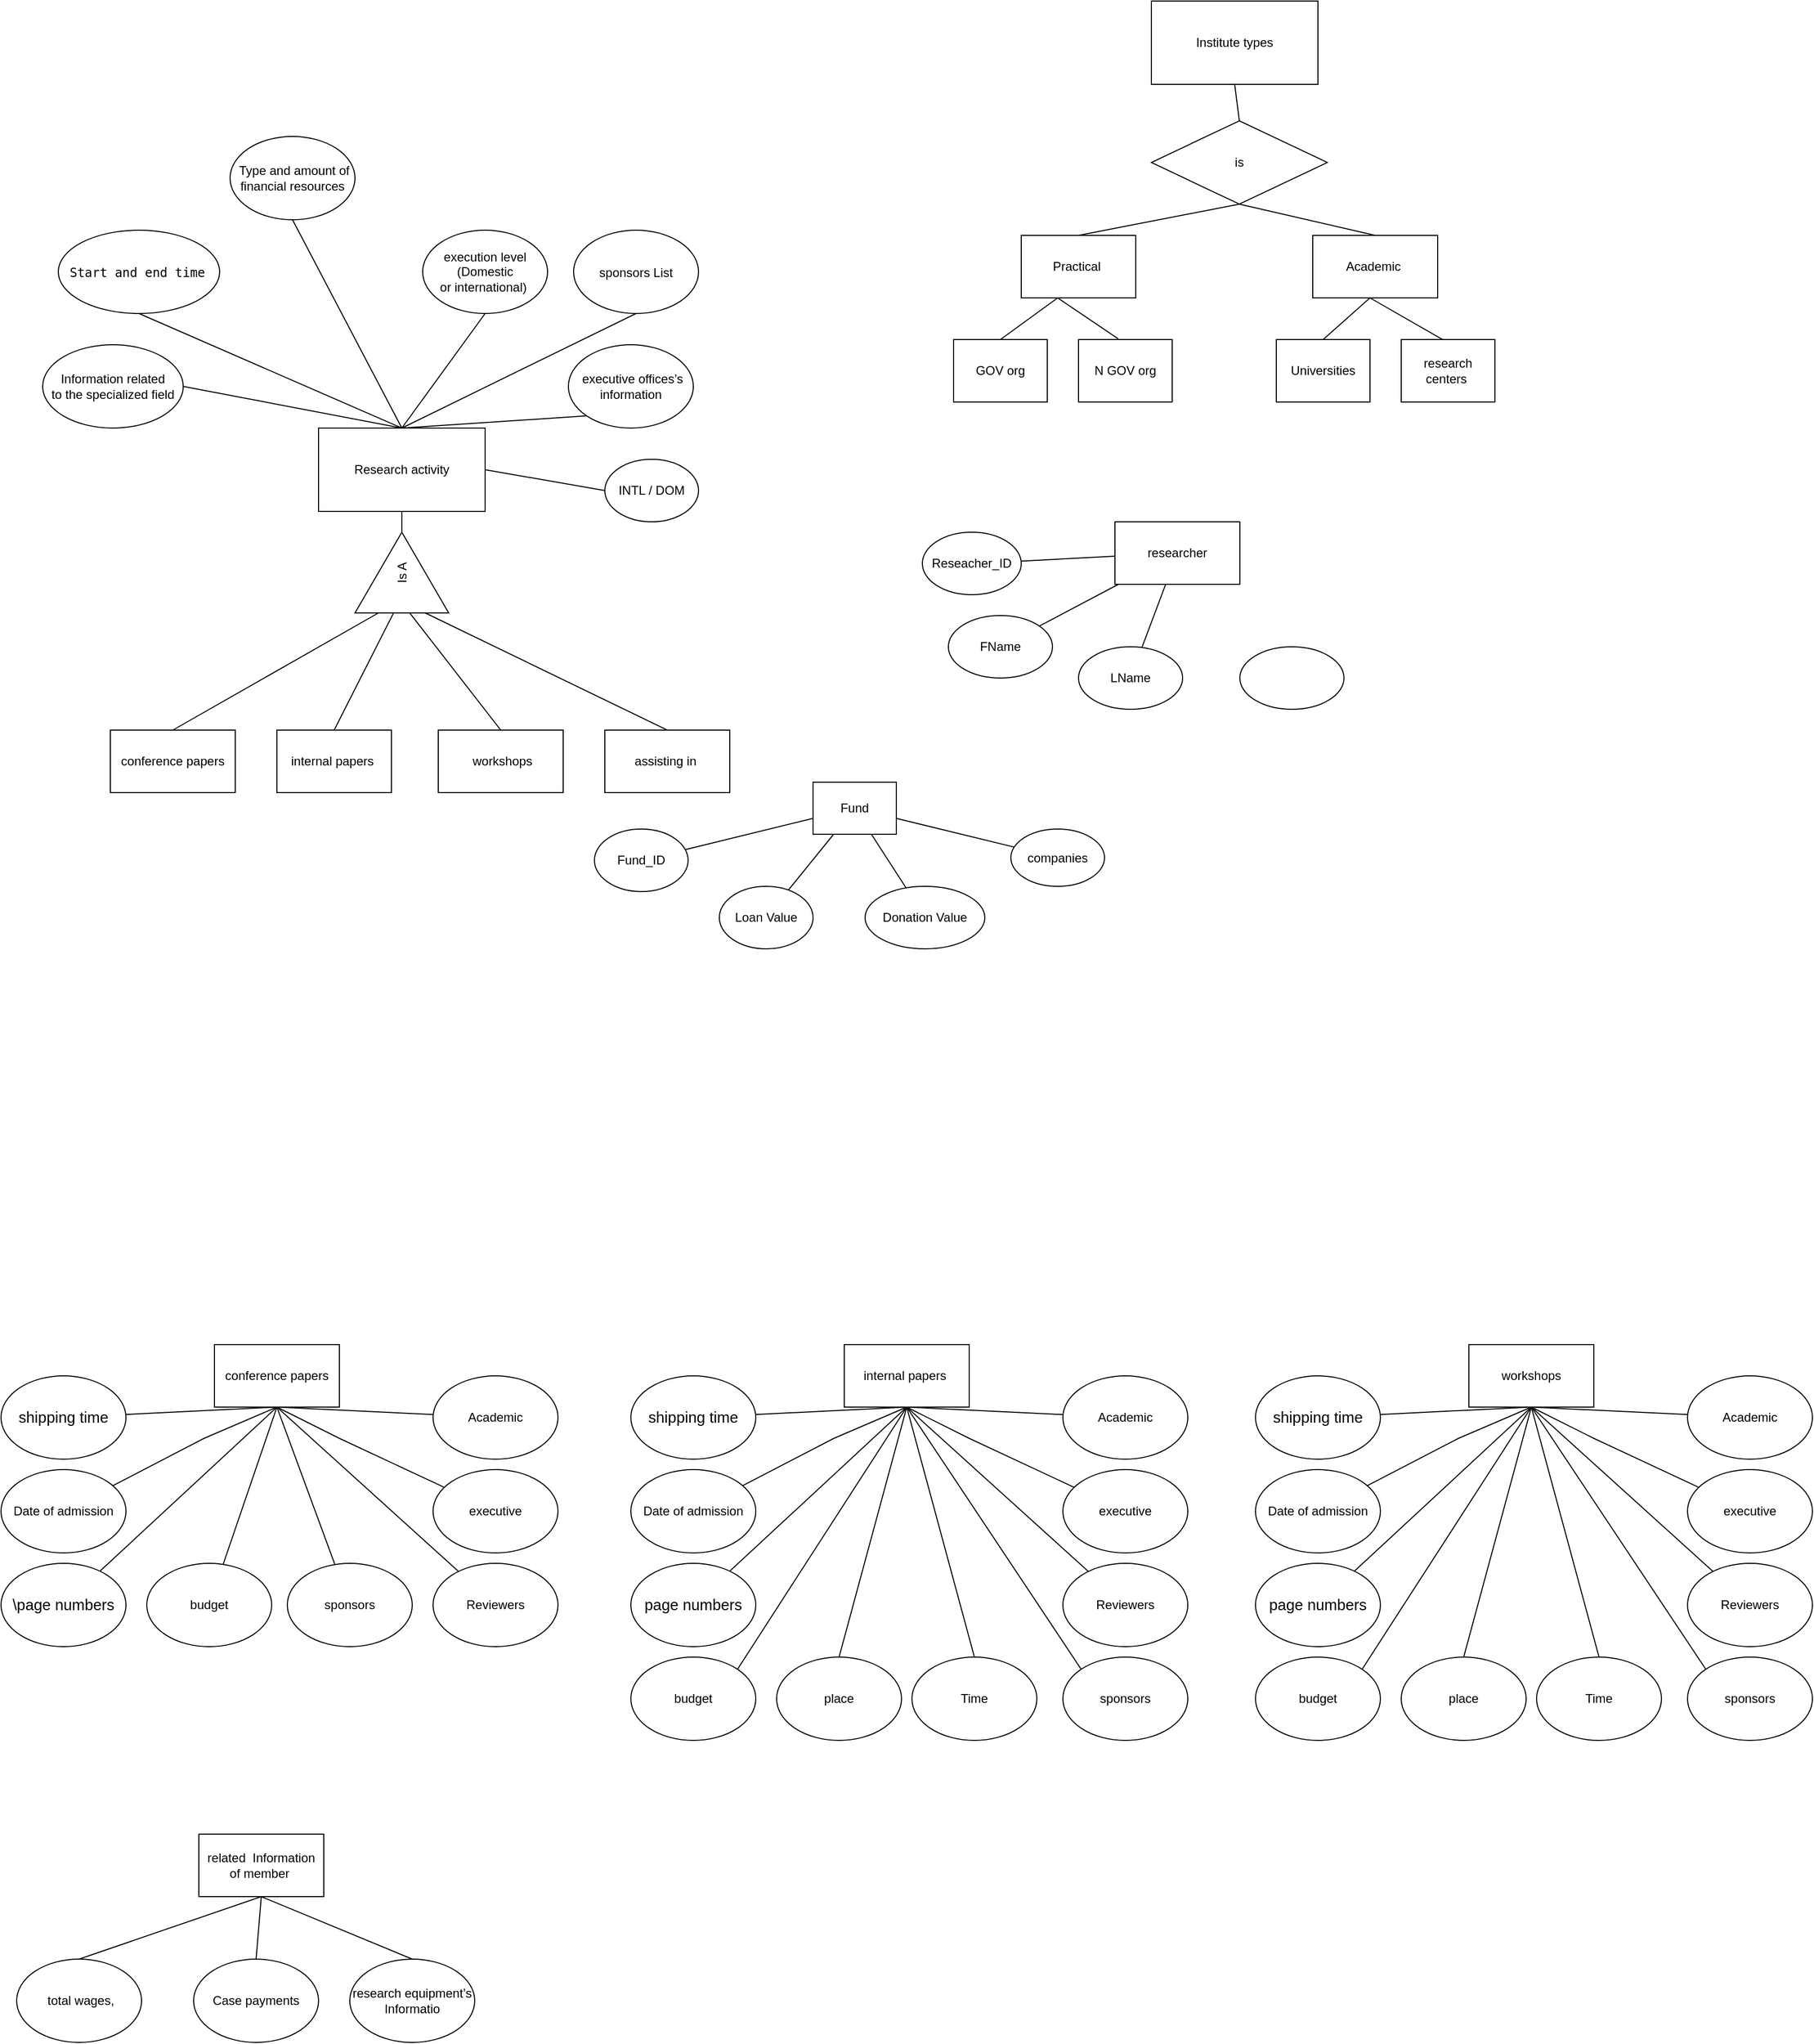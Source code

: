 <mxfile version="21.1.1" type="github">
  <diagram id="Gjh91Je4ySEMAI1Sj-sg" name="Page-1">
    <mxGraphModel dx="1716" dy="1036" grid="1" gridSize="10" guides="1" tooltips="1" connect="1" arrows="1" fold="1" page="1" pageScale="1" pageWidth="850" pageHeight="1100" math="0" shadow="0">
      <root>
        <mxCell id="0" />
        <mxCell id="1" parent="0" />
        <mxCell id="DnQ4--VGCIlJsh_Cb7lD-1" value="conference papers" style="rounded=0;whiteSpace=wrap;html=1;" parent="1" vertex="1">
          <mxGeometry x="145" y="740" width="120" height="60" as="geometry" />
        </mxCell>
        <mxCell id="DnQ4--VGCIlJsh_Cb7lD-2" value="assisting in&amp;nbsp;" style="rounded=0;whiteSpace=wrap;html=1;" parent="1" vertex="1">
          <mxGeometry x="620" y="740" width="120" height="60" as="geometry" />
        </mxCell>
        <mxCell id="DnQ4--VGCIlJsh_Cb7lD-3" value="&lt;p style=&quot;border-color: var(--border-color);&quot; class=&quot;MsoNormal&quot;&gt;internal papers&lt;span style=&quot;background-color: initial;&quot;&gt;&amp;nbsp;&lt;/span&gt;&lt;/p&gt;" style="rounded=0;whiteSpace=wrap;html=1;align=center;" parent="1" vertex="1">
          <mxGeometry x="305" y="740" width="110" height="60" as="geometry" />
        </mxCell>
        <mxCell id="DnQ4--VGCIlJsh_Cb7lD-4" value="&amp;nbsp;workshops" style="rounded=0;whiteSpace=wrap;html=1;" parent="1" vertex="1">
          <mxGeometry x="460" y="740" width="120" height="60" as="geometry" />
        </mxCell>
        <mxCell id="DnQ4--VGCIlJsh_Cb7lD-5" value="Institute types" style="rounded=0;whiteSpace=wrap;html=1;" parent="1" vertex="1">
          <mxGeometry x="1145" y="40" width="160" height="80" as="geometry" />
        </mxCell>
        <mxCell id="DnQ4--VGCIlJsh_Cb7lD-6" value="related &amp;nbsp;Information&lt;br/&gt;of member&amp;nbsp;" style="rounded=0;whiteSpace=wrap;html=1;" parent="1" vertex="1">
          <mxGeometry x="230" y="1800" width="120" height="60" as="geometry" />
        </mxCell>
        <mxCell id="DnQ4--VGCIlJsh_Cb7lD-16" value="" style="endArrow=none;html=1;rounded=0;entryX=0.017;entryY=0.419;entryDx=0;entryDy=0;exitX=0.5;exitY=0;exitDx=0;exitDy=0;entryPerimeter=0;" parent="1" source="DnQ4--VGCIlJsh_Cb7lD-3" target="4cyTBoL2mbChuSqTaiiy-3" edge="1">
          <mxGeometry width="50" height="50" relative="1" as="geometry">
            <mxPoint x="340" y="915" as="sourcePoint" />
            <mxPoint x="425" y="635" as="targetPoint" />
          </mxGeometry>
        </mxCell>
        <mxCell id="DnQ4--VGCIlJsh_Cb7lD-17" value="" style="endArrow=none;html=1;rounded=0;exitX=1;exitY=0.5;exitDx=0;exitDy=0;entryX=0.5;entryY=1;entryDx=0;entryDy=0;" parent="1" source="4cyTBoL2mbChuSqTaiiy-3" target="DnQ4--VGCIlJsh_Cb7lD-41" edge="1">
          <mxGeometry width="50" height="50" relative="1" as="geometry">
            <mxPoint x="340" y="685" as="sourcePoint" />
            <mxPoint x="430" y="610" as="targetPoint" />
          </mxGeometry>
        </mxCell>
        <mxCell id="DnQ4--VGCIlJsh_Cb7lD-18" value="" style="endArrow=none;html=1;rounded=0;entryX=0;entryY=0.25;entryDx=0;entryDy=0;exitX=0.5;exitY=0;exitDx=0;exitDy=0;" parent="1" source="DnQ4--VGCIlJsh_Cb7lD-1" target="4cyTBoL2mbChuSqTaiiy-3" edge="1">
          <mxGeometry width="50" height="50" relative="1" as="geometry">
            <mxPoint x="350" y="695" as="sourcePoint" />
            <mxPoint x="425" y="635" as="targetPoint" />
            <Array as="points" />
          </mxGeometry>
        </mxCell>
        <mxCell id="DnQ4--VGCIlJsh_Cb7lD-19" value="" style="endArrow=none;html=1;rounded=0;entryX=0.5;entryY=0;entryDx=0;entryDy=0;exitX=0;exitY=0.75;exitDx=0;exitDy=0;" parent="1" target="DnQ4--VGCIlJsh_Cb7lD-2" edge="1" source="4cyTBoL2mbChuSqTaiiy-3">
          <mxGeometry width="50" height="50" relative="1" as="geometry">
            <mxPoint x="460" y="560" as="sourcePoint" />
            <mxPoint x="455" y="665" as="targetPoint" />
            <Array as="points" />
          </mxGeometry>
        </mxCell>
        <mxCell id="DnQ4--VGCIlJsh_Cb7lD-28" value="&lt;p style=&quot;border-color: var(--border-color);&quot; class=&quot;MsoNormal&quot;&gt;Practical&amp;nbsp;&lt;br&gt;&lt;/p&gt;" style="rounded=0;whiteSpace=wrap;html=1;align=center;" parent="1" vertex="1">
          <mxGeometry x="1020" y="265" width="110" height="60" as="geometry" />
        </mxCell>
        <mxCell id="DnQ4--VGCIlJsh_Cb7lD-29" value="Academic&amp;nbsp;" style="rounded=0;whiteSpace=wrap;html=1;" parent="1" vertex="1">
          <mxGeometry x="1300" y="265" width="120" height="60" as="geometry" />
        </mxCell>
        <mxCell id="DnQ4--VGCIlJsh_Cb7lD-30" value="is" style="rhombus;whiteSpace=wrap;html=1;" parent="1" vertex="1">
          <mxGeometry x="1145" y="155" width="169" height="80" as="geometry" />
        </mxCell>
        <mxCell id="DnQ4--VGCIlJsh_Cb7lD-31" value="" style="endArrow=none;html=1;rounded=0;entryX=0.5;entryY=1;entryDx=0;entryDy=0;exitX=0.5;exitY=0;exitDx=0;exitDy=0;" parent="1" source="DnQ4--VGCIlJsh_Cb7lD-28" target="DnQ4--VGCIlJsh_Cb7lD-30" edge="1">
          <mxGeometry width="50" height="50" relative="1" as="geometry">
            <mxPoint x="1129" y="515" as="sourcePoint" />
            <mxPoint x="1179" y="465" as="targetPoint" />
          </mxGeometry>
        </mxCell>
        <mxCell id="DnQ4--VGCIlJsh_Cb7lD-32" value="" style="endArrow=none;html=1;rounded=0;entryX=0.5;entryY=1;entryDx=0;entryDy=0;exitX=0.5;exitY=0;exitDx=0;exitDy=0;" parent="1" source="DnQ4--VGCIlJsh_Cb7lD-29" target="DnQ4--VGCIlJsh_Cb7lD-30" edge="1">
          <mxGeometry width="50" height="50" relative="1" as="geometry">
            <mxPoint x="1129" y="285" as="sourcePoint" />
            <mxPoint x="1224" y="245" as="targetPoint" />
          </mxGeometry>
        </mxCell>
        <mxCell id="DnQ4--VGCIlJsh_Cb7lD-33" value="" style="endArrow=none;html=1;rounded=0;exitX=0.5;exitY=0;exitDx=0;exitDy=0;" parent="1" source="DnQ4--VGCIlJsh_Cb7lD-38" edge="1">
          <mxGeometry width="50" height="50" relative="1" as="geometry">
            <mxPoint x="1310" y="365" as="sourcePoint" />
            <mxPoint x="1355" y="325" as="targetPoint" />
          </mxGeometry>
        </mxCell>
        <mxCell id="DnQ4--VGCIlJsh_Cb7lD-34" value="" style="endArrow=none;html=1;rounded=0;exitX=0.474;exitY=0.029;exitDx=0;exitDy=0;exitPerimeter=0;" parent="1" source="DnQ4--VGCIlJsh_Cb7lD-37" edge="1">
          <mxGeometry width="50" height="50" relative="1" as="geometry">
            <mxPoint x="1410" y="365" as="sourcePoint" />
            <mxPoint x="1355" y="325" as="targetPoint" />
          </mxGeometry>
        </mxCell>
        <mxCell id="DnQ4--VGCIlJsh_Cb7lD-35" value="" style="endArrow=none;html=1;rounded=0;entryX=0.5;entryY=1;entryDx=0;entryDy=0;exitX=0.5;exitY=0;exitDx=0;exitDy=0;" parent="1" source="DnQ4--VGCIlJsh_Cb7lD-40" edge="1">
          <mxGeometry width="50" height="50" relative="1" as="geometry">
            <mxPoint x="1010" y="365" as="sourcePoint" />
            <mxPoint x="1055" y="325" as="targetPoint" />
          </mxGeometry>
        </mxCell>
        <mxCell id="DnQ4--VGCIlJsh_Cb7lD-36" value="" style="endArrow=none;html=1;rounded=0;exitX=0.424;exitY=-0.012;exitDx=0;exitDy=0;exitPerimeter=0;" parent="1" source="DnQ4--VGCIlJsh_Cb7lD-39" edge="1">
          <mxGeometry width="50" height="50" relative="1" as="geometry">
            <mxPoint x="1110" y="365" as="sourcePoint" />
            <mxPoint x="1055" y="325" as="targetPoint" />
          </mxGeometry>
        </mxCell>
        <mxCell id="DnQ4--VGCIlJsh_Cb7lD-37" value="research centers&amp;nbsp;" style="rounded=0;whiteSpace=wrap;html=1;" parent="1" vertex="1">
          <mxGeometry x="1385" y="365" width="90" height="60" as="geometry" />
        </mxCell>
        <mxCell id="DnQ4--VGCIlJsh_Cb7lD-38" value="Universities" style="rounded=0;whiteSpace=wrap;html=1;" parent="1" vertex="1">
          <mxGeometry x="1265" y="365" width="90" height="60" as="geometry" />
        </mxCell>
        <mxCell id="DnQ4--VGCIlJsh_Cb7lD-39" value="&lt;p class=&quot;MsoNormal&quot;&gt;N GOV org&lt;/p&gt;" style="rounded=0;whiteSpace=wrap;html=1;" parent="1" vertex="1">
          <mxGeometry x="1075" y="365" width="90" height="60" as="geometry" />
        </mxCell>
        <mxCell id="DnQ4--VGCIlJsh_Cb7lD-40" value="GOV org" style="rounded=0;whiteSpace=wrap;html=1;" parent="1" vertex="1">
          <mxGeometry x="955" y="365" width="90" height="60" as="geometry" />
        </mxCell>
        <mxCell id="DnQ4--VGCIlJsh_Cb7lD-41" value="Research activity" style="rounded=0;whiteSpace=wrap;html=1;" parent="1" vertex="1">
          <mxGeometry x="345" y="450" width="160" height="80" as="geometry" />
        </mxCell>
        <mxCell id="DnQ4--VGCIlJsh_Cb7lD-43" value="" style="endArrow=none;html=1;rounded=0;entryX=0.5;entryY=1;entryDx=0;entryDy=0;exitX=0.5;exitY=0;exitDx=0;exitDy=0;" parent="1" source="DnQ4--VGCIlJsh_Cb7lD-30" target="DnQ4--VGCIlJsh_Cb7lD-5" edge="1">
          <mxGeometry width="50" height="50" relative="1" as="geometry">
            <mxPoint x="455" y="155" as="sourcePoint" />
            <mxPoint x="455" y="130" as="targetPoint" />
          </mxGeometry>
        </mxCell>
        <mxCell id="DnQ4--VGCIlJsh_Cb7lD-44" value="Information related&lt;br/&gt;to the specialized field" style="ellipse;whiteSpace=wrap;html=1;" parent="1" vertex="1">
          <mxGeometry x="80" y="370" width="135" height="80" as="geometry" />
        </mxCell>
        <mxCell id="DnQ4--VGCIlJsh_Cb7lD-45" value="" style="endArrow=none;html=1;rounded=0;entryX=1;entryY=0.5;entryDx=0;entryDy=0;exitX=0.5;exitY=0;exitDx=0;exitDy=0;" parent="1" source="DnQ4--VGCIlJsh_Cb7lD-41" target="DnQ4--VGCIlJsh_Cb7lD-44" edge="1">
          <mxGeometry width="50" height="50" relative="1" as="geometry">
            <mxPoint x="395" y="570" as="sourcePoint" />
            <mxPoint x="445" y="520" as="targetPoint" />
          </mxGeometry>
        </mxCell>
        <mxCell id="DnQ4--VGCIlJsh_Cb7lD-46" value="sponsors List&lt;span dir=&quot;RTL&quot;&gt;&lt;/span&gt;&lt;span dir=&quot;RTL&quot;&gt;&lt;/span&gt;&lt;span style=&quot;font-size:11.0pt;&lt;br/&gt;line-height:107%;font-family:&amp;quot;Arial&amp;quot;,sans-serif;mso-ascii-font-family:Calibri;&lt;br/&gt;mso-ascii-theme-font:minor-latin;mso-fareast-font-family:Calibri;mso-fareast-theme-font:&lt;br/&gt;minor-latin;mso-hansi-font-family:Calibri;mso-hansi-theme-font:minor-latin;&lt;br/&gt;mso-ansi-language:EN-US;mso-fareast-language:EN-US;mso-bidi-language:AR-SA&quot; dir=&quot;RTL&quot;&gt;&lt;span dir=&quot;RTL&quot;&gt;&lt;/span&gt;&lt;span dir=&quot;RTL&quot;&gt;&lt;/span&gt;&lt;/span&gt;" style="ellipse;whiteSpace=wrap;html=1;" parent="1" vertex="1">
          <mxGeometry x="590" y="260" width="120" height="80" as="geometry" />
        </mxCell>
        <mxCell id="DnQ4--VGCIlJsh_Cb7lD-47" value="" style="endArrow=none;html=1;rounded=0;entryX=0.5;entryY=1;entryDx=0;entryDy=0;exitX=0.5;exitY=0;exitDx=0;exitDy=0;" parent="1" source="DnQ4--VGCIlJsh_Cb7lD-41" target="DnQ4--VGCIlJsh_Cb7lD-46" edge="1">
          <mxGeometry width="50" height="50" relative="1" as="geometry">
            <mxPoint x="435" y="460" as="sourcePoint" />
            <mxPoint x="455" y="530" as="targetPoint" />
          </mxGeometry>
        </mxCell>
        <mxCell id="DnQ4--VGCIlJsh_Cb7lD-48" value="execution level (Domestic&lt;br/&gt;or international)&amp;nbsp;" style="ellipse;whiteSpace=wrap;html=1;" parent="1" vertex="1">
          <mxGeometry x="445" y="260" width="120" height="80" as="geometry" />
        </mxCell>
        <mxCell id="DnQ4--VGCIlJsh_Cb7lD-49" value="" style="endArrow=none;html=1;rounded=0;entryX=0.5;entryY=1;entryDx=0;entryDy=0;exitX=0.5;exitY=0;exitDx=0;exitDy=0;" parent="1" source="DnQ4--VGCIlJsh_Cb7lD-41" target="DnQ4--VGCIlJsh_Cb7lD-48" edge="1">
          <mxGeometry width="50" height="50" relative="1" as="geometry">
            <mxPoint x="445" y="470" as="sourcePoint" />
            <mxPoint x="465" y="540" as="targetPoint" />
          </mxGeometry>
        </mxCell>
        <mxCell id="DnQ4--VGCIlJsh_Cb7lD-50" value="&amp;nbsp;Type and amount of financial resources" style="ellipse;whiteSpace=wrap;html=1;" parent="1" vertex="1">
          <mxGeometry x="260" y="170" width="120" height="80" as="geometry" />
        </mxCell>
        <mxCell id="DnQ4--VGCIlJsh_Cb7lD-51" value="" style="endArrow=none;html=1;rounded=0;entryX=0.5;entryY=1;entryDx=0;entryDy=0;" parent="1" target="DnQ4--VGCIlJsh_Cb7lD-50" edge="1">
          <mxGeometry width="50" height="50" relative="1" as="geometry">
            <mxPoint x="425" y="450" as="sourcePoint" />
            <mxPoint x="475" y="550" as="targetPoint" />
          </mxGeometry>
        </mxCell>
        <mxCell id="DnQ4--VGCIlJsh_Cb7lD-52" value="&lt;pre style=&quot;text-align:right;line-height:27.0pt&quot;&gt;Start and end time&lt;i style=&quot;background-color: initial; font-family: Helvetica; text-align: center; white-space: normal;&quot;&gt;&lt;span style=&quot;font-size:9.0pt;font-family:&amp;quot;Times New Roman&amp;quot;,serif;mso-fareast-font-family:&lt;br/&gt;&amp;quot;Times New Roman&amp;quot;;color:#202124&quot;&gt;&amp;nbsp;&lt;/span&gt;&lt;/i&gt;&lt;/pre&gt;" style="ellipse;whiteSpace=wrap;html=1;" parent="1" vertex="1">
          <mxGeometry x="95" y="260" width="155" height="80" as="geometry" />
        </mxCell>
        <mxCell id="DnQ4--VGCIlJsh_Cb7lD-53" value="" style="endArrow=none;html=1;rounded=0;entryX=0.5;entryY=1;entryDx=0;entryDy=0;exitX=0.5;exitY=0;exitDx=0;exitDy=0;" parent="1" source="DnQ4--VGCIlJsh_Cb7lD-41" target="DnQ4--VGCIlJsh_Cb7lD-52" edge="1">
          <mxGeometry width="50" height="50" relative="1" as="geometry">
            <mxPoint x="605" y="452.5" as="sourcePoint" />
            <mxPoint x="625" y="522.5" as="targetPoint" />
          </mxGeometry>
        </mxCell>
        <mxCell id="DnQ4--VGCIlJsh_Cb7lD-54" value="" style="endArrow=none;html=1;rounded=0;entryX=0;entryY=1;entryDx=0;entryDy=0;" parent="1" target="DnQ4--VGCIlJsh_Cb7lD-55" edge="1">
          <mxGeometry width="50" height="50" relative="1" as="geometry">
            <mxPoint x="425" y="450" as="sourcePoint" />
            <mxPoint x="655" y="370" as="targetPoint" />
          </mxGeometry>
        </mxCell>
        <mxCell id="DnQ4--VGCIlJsh_Cb7lD-55" value="&amp;nbsp;executive offices’s information" style="ellipse;whiteSpace=wrap;html=1;" parent="1" vertex="1">
          <mxGeometry x="585" y="370" width="120" height="80" as="geometry" />
        </mxCell>
        <mxCell id="DnQ4--VGCIlJsh_Cb7lD-56" value="conference papers" style="rounded=0;whiteSpace=wrap;html=1;" parent="1" vertex="1">
          <mxGeometry x="245" y="1330" width="120" height="60" as="geometry" />
        </mxCell>
        <mxCell id="DnQ4--VGCIlJsh_Cb7lD-57" value="&lt;span style=&quot;font-size:11.0pt;&lt;br/&gt;line-height:107%;font-family:&amp;quot;Calibri&amp;quot;,sans-serif;mso-ascii-theme-font:minor-latin;&lt;br/&gt;mso-fareast-font-family:Calibri;mso-fareast-theme-font:minor-latin;mso-hansi-theme-font:&lt;br/&gt;minor-latin;mso-bidi-font-family:&amp;quot;2  Nazanin&amp;quot;;mso-ansi-language:EN-US;&lt;br/&gt;mso-fareast-language:EN-US;mso-bidi-language:AR-SA&quot;&gt;\page numbers&lt;/span&gt;" style="ellipse;whiteSpace=wrap;html=1;" parent="1" vertex="1">
          <mxGeometry x="40" y="1540" width="120" height="80" as="geometry" />
        </mxCell>
        <mxCell id="DnQ4--VGCIlJsh_Cb7lD-58" value="" style="endArrow=none;html=1;rounded=0;entryX=0.5;entryY=1;entryDx=0;entryDy=0;" parent="1" source="DnQ4--VGCIlJsh_Cb7lD-57" target="DnQ4--VGCIlJsh_Cb7lD-56" edge="1">
          <mxGeometry width="50" height="50" relative="1" as="geometry">
            <mxPoint x="45" y="1410" as="sourcePoint" />
            <mxPoint x="95" y="1360" as="targetPoint" />
          </mxGeometry>
        </mxCell>
        <mxCell id="DnQ4--VGCIlJsh_Cb7lD-59" value="Academic" style="ellipse;whiteSpace=wrap;html=1;" parent="1" vertex="1">
          <mxGeometry x="455" y="1360" width="120" height="80" as="geometry" />
        </mxCell>
        <mxCell id="DnQ4--VGCIlJsh_Cb7lD-60" value="" style="endArrow=none;html=1;rounded=0;entryX=0.5;entryY=1;entryDx=0;entryDy=0;" parent="1" source="DnQ4--VGCIlJsh_Cb7lD-59" target="DnQ4--VGCIlJsh_Cb7lD-56" edge="1">
          <mxGeometry width="50" height="50" relative="1" as="geometry">
            <mxPoint x="185" y="1410" as="sourcePoint" />
            <mxPoint x="445" y="1380" as="targetPoint" />
          </mxGeometry>
        </mxCell>
        <mxCell id="DnQ4--VGCIlJsh_Cb7lD-61" value="executive" style="ellipse;whiteSpace=wrap;html=1;" parent="1" vertex="1">
          <mxGeometry x="455" y="1450" width="120" height="80" as="geometry" />
        </mxCell>
        <mxCell id="DnQ4--VGCIlJsh_Cb7lD-62" value="" style="endArrow=none;html=1;rounded=0;entryX=0.5;entryY=1;entryDx=0;entryDy=0;" parent="1" source="DnQ4--VGCIlJsh_Cb7lD-61" target="DnQ4--VGCIlJsh_Cb7lD-56" edge="1">
          <mxGeometry width="50" height="50" relative="1" as="geometry">
            <mxPoint x="65" y="1430" as="sourcePoint" />
            <mxPoint x="325" y="1400" as="targetPoint" />
            <Array as="points">
              <mxPoint x="365" y="1420" />
            </Array>
          </mxGeometry>
        </mxCell>
        <mxCell id="DnQ4--VGCIlJsh_Cb7lD-63" value="Date of admission" style="ellipse;whiteSpace=wrap;html=1;" parent="1" vertex="1">
          <mxGeometry x="40" y="1450" width="120" height="80" as="geometry" />
        </mxCell>
        <mxCell id="DnQ4--VGCIlJsh_Cb7lD-64" value="" style="endArrow=none;html=1;rounded=0;entryX=0.5;entryY=1;entryDx=0;entryDy=0;" parent="1" source="DnQ4--VGCIlJsh_Cb7lD-63" target="DnQ4--VGCIlJsh_Cb7lD-56" edge="1">
          <mxGeometry width="50" height="50" relative="1" as="geometry">
            <mxPoint x="75" y="1440" as="sourcePoint" />
            <mxPoint x="335" y="1410" as="targetPoint" />
            <Array as="points">
              <mxPoint x="235" y="1420" />
            </Array>
          </mxGeometry>
        </mxCell>
        <mxCell id="DnQ4--VGCIlJsh_Cb7lD-65" value="&lt;span style=&quot;font-size:11.0pt;&lt;br/&gt;line-height:107%;font-family:&amp;quot;Calibri&amp;quot;,sans-serif;mso-ascii-theme-font:minor-latin;&lt;br/&gt;mso-fareast-font-family:Calibri;mso-fareast-theme-font:minor-latin;mso-hansi-theme-font:&lt;br/&gt;minor-latin;mso-bidi-font-family:&amp;quot;2  Nazanin&amp;quot;;mso-ansi-language:EN-US;&lt;br/&gt;mso-fareast-language:EN-US;mso-bidi-language:AR-SA&quot;&gt;shipping time&lt;/span&gt;" style="ellipse;whiteSpace=wrap;html=1;" parent="1" vertex="1">
          <mxGeometry x="40" y="1360" width="120" height="80" as="geometry" />
        </mxCell>
        <mxCell id="DnQ4--VGCIlJsh_Cb7lD-66" value="" style="endArrow=none;html=1;rounded=0;entryX=0.5;entryY=1;entryDx=0;entryDy=0;" parent="1" source="DnQ4--VGCIlJsh_Cb7lD-65" target="DnQ4--VGCIlJsh_Cb7lD-56" edge="1">
          <mxGeometry width="50" height="50" relative="1" as="geometry">
            <mxPoint x="-100" y="1410" as="sourcePoint" />
            <mxPoint x="160" y="1380" as="targetPoint" />
          </mxGeometry>
        </mxCell>
        <mxCell id="DnQ4--VGCIlJsh_Cb7lD-67" value="Reviewers" style="ellipse;whiteSpace=wrap;html=1;" parent="1" vertex="1">
          <mxGeometry x="455" y="1540" width="120" height="80" as="geometry" />
        </mxCell>
        <mxCell id="DnQ4--VGCIlJsh_Cb7lD-68" value="" style="endArrow=none;html=1;rounded=0;entryX=0.5;entryY=1;entryDx=0;entryDy=0;" parent="1" source="DnQ4--VGCIlJsh_Cb7lD-67" target="DnQ4--VGCIlJsh_Cb7lD-56" edge="1">
          <mxGeometry width="50" height="50" relative="1" as="geometry">
            <mxPoint x="95" y="1460" as="sourcePoint" />
            <mxPoint x="305" y="1440" as="targetPoint" />
          </mxGeometry>
        </mxCell>
        <mxCell id="DnQ4--VGCIlJsh_Cb7lD-69" value="sponsors" style="ellipse;whiteSpace=wrap;html=1;" parent="1" vertex="1">
          <mxGeometry x="315" y="1540" width="120" height="80" as="geometry" />
        </mxCell>
        <mxCell id="DnQ4--VGCIlJsh_Cb7lD-70" value="" style="endArrow=none;html=1;rounded=0;entryX=0.5;entryY=1;entryDx=0;entryDy=0;" parent="1" source="DnQ4--VGCIlJsh_Cb7lD-69" target="DnQ4--VGCIlJsh_Cb7lD-56" edge="1">
          <mxGeometry width="50" height="50" relative="1" as="geometry">
            <mxPoint x="105" y="1470" as="sourcePoint" />
            <mxPoint x="365" y="1440" as="targetPoint" />
          </mxGeometry>
        </mxCell>
        <mxCell id="DnQ4--VGCIlJsh_Cb7lD-71" value="budget" style="ellipse;whiteSpace=wrap;html=1;" parent="1" vertex="1">
          <mxGeometry x="180" y="1540" width="120" height="80" as="geometry" />
        </mxCell>
        <mxCell id="DnQ4--VGCIlJsh_Cb7lD-72" value="" style="endArrow=none;html=1;rounded=0;entryX=0.5;entryY=1;entryDx=0;entryDy=0;" parent="1" source="DnQ4--VGCIlJsh_Cb7lD-71" target="DnQ4--VGCIlJsh_Cb7lD-56" edge="1">
          <mxGeometry width="50" height="50" relative="1" as="geometry">
            <mxPoint x="-5" y="1510" as="sourcePoint" />
            <mxPoint x="255" y="1480" as="targetPoint" />
          </mxGeometry>
        </mxCell>
        <mxCell id="DnQ4--VGCIlJsh_Cb7lD-73" value="workshops" style="rounded=0;whiteSpace=wrap;html=1;" parent="1" vertex="1">
          <mxGeometry x="1450" y="1330" width="120" height="60" as="geometry" />
        </mxCell>
        <mxCell id="DnQ4--VGCIlJsh_Cb7lD-74" value="&lt;span style=&quot;font-size:11.0pt;&lt;br/&gt;line-height:107%;font-family:&amp;quot;Calibri&amp;quot;,sans-serif;mso-ascii-theme-font:minor-latin;&lt;br/&gt;mso-fareast-font-family:Calibri;mso-fareast-theme-font:minor-latin;mso-hansi-theme-font:&lt;br/&gt;minor-latin;mso-bidi-font-family:&amp;quot;2  Nazanin&amp;quot;;mso-ansi-language:EN-US;&lt;br/&gt;mso-fareast-language:EN-US;mso-bidi-language:AR-SA&quot;&gt;page numbers&lt;/span&gt;" style="ellipse;whiteSpace=wrap;html=1;" parent="1" vertex="1">
          <mxGeometry x="1245" y="1540" width="120" height="80" as="geometry" />
        </mxCell>
        <mxCell id="DnQ4--VGCIlJsh_Cb7lD-75" value="" style="endArrow=none;html=1;rounded=0;entryX=0.5;entryY=1;entryDx=0;entryDy=0;" parent="1" source="DnQ4--VGCIlJsh_Cb7lD-74" target="DnQ4--VGCIlJsh_Cb7lD-73" edge="1">
          <mxGeometry width="50" height="50" relative="1" as="geometry">
            <mxPoint x="1250" y="1410" as="sourcePoint" />
            <mxPoint x="1300" y="1360" as="targetPoint" />
          </mxGeometry>
        </mxCell>
        <mxCell id="DnQ4--VGCIlJsh_Cb7lD-76" value="Academic" style="ellipse;whiteSpace=wrap;html=1;" parent="1" vertex="1">
          <mxGeometry x="1660" y="1360" width="120" height="80" as="geometry" />
        </mxCell>
        <mxCell id="DnQ4--VGCIlJsh_Cb7lD-77" value="" style="endArrow=none;html=1;rounded=0;entryX=0.5;entryY=1;entryDx=0;entryDy=0;" parent="1" source="DnQ4--VGCIlJsh_Cb7lD-76" target="DnQ4--VGCIlJsh_Cb7lD-73" edge="1">
          <mxGeometry width="50" height="50" relative="1" as="geometry">
            <mxPoint x="1390" y="1410" as="sourcePoint" />
            <mxPoint x="1650" y="1380" as="targetPoint" />
          </mxGeometry>
        </mxCell>
        <mxCell id="DnQ4--VGCIlJsh_Cb7lD-78" value="executive" style="ellipse;whiteSpace=wrap;html=1;" parent="1" vertex="1">
          <mxGeometry x="1660" y="1450" width="120" height="80" as="geometry" />
        </mxCell>
        <mxCell id="DnQ4--VGCIlJsh_Cb7lD-79" value="" style="endArrow=none;html=1;rounded=0;entryX=0.5;entryY=1;entryDx=0;entryDy=0;" parent="1" source="DnQ4--VGCIlJsh_Cb7lD-78" target="DnQ4--VGCIlJsh_Cb7lD-73" edge="1">
          <mxGeometry width="50" height="50" relative="1" as="geometry">
            <mxPoint x="1270" y="1430" as="sourcePoint" />
            <mxPoint x="1530" y="1400" as="targetPoint" />
            <Array as="points">
              <mxPoint x="1570" y="1420" />
            </Array>
          </mxGeometry>
        </mxCell>
        <mxCell id="DnQ4--VGCIlJsh_Cb7lD-80" value="Date of admission" style="ellipse;whiteSpace=wrap;html=1;" parent="1" vertex="1">
          <mxGeometry x="1245" y="1450" width="120" height="80" as="geometry" />
        </mxCell>
        <mxCell id="DnQ4--VGCIlJsh_Cb7lD-81" value="" style="endArrow=none;html=1;rounded=0;entryX=0.5;entryY=1;entryDx=0;entryDy=0;" parent="1" source="DnQ4--VGCIlJsh_Cb7lD-80" target="DnQ4--VGCIlJsh_Cb7lD-73" edge="1">
          <mxGeometry width="50" height="50" relative="1" as="geometry">
            <mxPoint x="1280" y="1440" as="sourcePoint" />
            <mxPoint x="1540" y="1410" as="targetPoint" />
            <Array as="points">
              <mxPoint x="1440" y="1420" />
            </Array>
          </mxGeometry>
        </mxCell>
        <mxCell id="DnQ4--VGCIlJsh_Cb7lD-82" value="&lt;span style=&quot;font-size:11.0pt;&lt;br/&gt;line-height:107%;font-family:&amp;quot;Calibri&amp;quot;,sans-serif;mso-ascii-theme-font:minor-latin;&lt;br/&gt;mso-fareast-font-family:Calibri;mso-fareast-theme-font:minor-latin;mso-hansi-theme-font:&lt;br/&gt;minor-latin;mso-bidi-font-family:&amp;quot;2  Nazanin&amp;quot;;mso-ansi-language:EN-US;&lt;br/&gt;mso-fareast-language:EN-US;mso-bidi-language:AR-SA&quot;&gt;shipping time&lt;/span&gt;" style="ellipse;whiteSpace=wrap;html=1;" parent="1" vertex="1">
          <mxGeometry x="1245" y="1360" width="120" height="80" as="geometry" />
        </mxCell>
        <mxCell id="DnQ4--VGCIlJsh_Cb7lD-83" value="" style="endArrow=none;html=1;rounded=0;entryX=0.5;entryY=1;entryDx=0;entryDy=0;" parent="1" source="DnQ4--VGCIlJsh_Cb7lD-82" target="DnQ4--VGCIlJsh_Cb7lD-73" edge="1">
          <mxGeometry width="50" height="50" relative="1" as="geometry">
            <mxPoint x="1105" y="1410" as="sourcePoint" />
            <mxPoint x="1365" y="1380" as="targetPoint" />
          </mxGeometry>
        </mxCell>
        <mxCell id="DnQ4--VGCIlJsh_Cb7lD-84" value="Reviewers" style="ellipse;whiteSpace=wrap;html=1;" parent="1" vertex="1">
          <mxGeometry x="1660" y="1540" width="120" height="80" as="geometry" />
        </mxCell>
        <mxCell id="DnQ4--VGCIlJsh_Cb7lD-85" value="" style="endArrow=none;html=1;rounded=0;entryX=0.5;entryY=1;entryDx=0;entryDy=0;" parent="1" source="DnQ4--VGCIlJsh_Cb7lD-84" target="DnQ4--VGCIlJsh_Cb7lD-73" edge="1">
          <mxGeometry width="50" height="50" relative="1" as="geometry">
            <mxPoint x="1300" y="1460" as="sourcePoint" />
            <mxPoint x="1510" y="1440" as="targetPoint" />
          </mxGeometry>
        </mxCell>
        <mxCell id="DnQ4--VGCIlJsh_Cb7lD-86" value="sponsors" style="ellipse;whiteSpace=wrap;html=1;" parent="1" vertex="1">
          <mxGeometry x="1660" y="1630" width="120" height="80" as="geometry" />
        </mxCell>
        <mxCell id="DnQ4--VGCIlJsh_Cb7lD-87" value="" style="endArrow=none;html=1;rounded=0;entryX=0.5;entryY=1;entryDx=0;entryDy=0;exitX=0;exitY=0;exitDx=0;exitDy=0;" parent="1" source="DnQ4--VGCIlJsh_Cb7lD-86" target="DnQ4--VGCIlJsh_Cb7lD-73" edge="1">
          <mxGeometry width="50" height="50" relative="1" as="geometry">
            <mxPoint x="1693" y="1634" as="sourcePoint" />
            <mxPoint x="1570" y="1440" as="targetPoint" />
          </mxGeometry>
        </mxCell>
        <mxCell id="DnQ4--VGCIlJsh_Cb7lD-88" value="budget" style="ellipse;whiteSpace=wrap;html=1;" parent="1" vertex="1">
          <mxGeometry x="1245" y="1630" width="120" height="80" as="geometry" />
        </mxCell>
        <mxCell id="DnQ4--VGCIlJsh_Cb7lD-89" value="" style="endArrow=none;html=1;rounded=0;entryX=0.5;entryY=1;entryDx=0;entryDy=0;exitX=1;exitY=0;exitDx=0;exitDy=0;" parent="1" source="DnQ4--VGCIlJsh_Cb7lD-88" target="DnQ4--VGCIlJsh_Cb7lD-73" edge="1">
          <mxGeometry width="50" height="50" relative="1" as="geometry">
            <mxPoint x="1200" y="1510" as="sourcePoint" />
            <mxPoint x="1460" y="1480" as="targetPoint" />
          </mxGeometry>
        </mxCell>
        <mxCell id="DnQ4--VGCIlJsh_Cb7lD-90" value="place" style="ellipse;whiteSpace=wrap;html=1;" parent="1" vertex="1">
          <mxGeometry x="1385" y="1630" width="120" height="80" as="geometry" />
        </mxCell>
        <mxCell id="DnQ4--VGCIlJsh_Cb7lD-91" value="" style="endArrow=none;html=1;rounded=0;entryX=0.5;entryY=1;entryDx=0;entryDy=0;exitX=0.5;exitY=0;exitDx=0;exitDy=0;" parent="1" source="DnQ4--VGCIlJsh_Cb7lD-90" target="DnQ4--VGCIlJsh_Cb7lD-73" edge="1">
          <mxGeometry width="50" height="50" relative="1" as="geometry">
            <mxPoint x="1210" y="1520" as="sourcePoint" />
            <mxPoint x="1520" y="1400" as="targetPoint" />
          </mxGeometry>
        </mxCell>
        <mxCell id="DnQ4--VGCIlJsh_Cb7lD-92" value="Time" style="ellipse;whiteSpace=wrap;html=1;" parent="1" vertex="1">
          <mxGeometry x="1515" y="1630" width="120" height="80" as="geometry" />
        </mxCell>
        <mxCell id="DnQ4--VGCIlJsh_Cb7lD-93" value="" style="endArrow=none;html=1;rounded=0;entryX=0.5;entryY=1;entryDx=0;entryDy=0;exitX=0.5;exitY=0;exitDx=0;exitDy=0;" parent="1" source="DnQ4--VGCIlJsh_Cb7lD-92" target="DnQ4--VGCIlJsh_Cb7lD-73" edge="1">
          <mxGeometry width="50" height="50" relative="1" as="geometry">
            <mxPoint x="1470" y="1510" as="sourcePoint" />
            <mxPoint x="1780" y="1390" as="targetPoint" />
          </mxGeometry>
        </mxCell>
        <mxCell id="DnQ4--VGCIlJsh_Cb7lD-94" value="internal papers&amp;nbsp;" style="rounded=0;whiteSpace=wrap;html=1;" parent="1" vertex="1">
          <mxGeometry x="850" y="1330" width="120" height="60" as="geometry" />
        </mxCell>
        <mxCell id="DnQ4--VGCIlJsh_Cb7lD-95" value="&lt;span style=&quot;font-size:11.0pt;&lt;br/&gt;line-height:107%;font-family:&amp;quot;Calibri&amp;quot;,sans-serif;mso-ascii-theme-font:minor-latin;&lt;br/&gt;mso-fareast-font-family:Calibri;mso-fareast-theme-font:minor-latin;mso-hansi-theme-font:&lt;br/&gt;minor-latin;mso-bidi-font-family:&amp;quot;2  Nazanin&amp;quot;;mso-ansi-language:EN-US;&lt;br/&gt;mso-fareast-language:EN-US;mso-bidi-language:AR-SA&quot;&gt;page numbers&lt;/span&gt;" style="ellipse;whiteSpace=wrap;html=1;" parent="1" vertex="1">
          <mxGeometry x="645" y="1540" width="120" height="80" as="geometry" />
        </mxCell>
        <mxCell id="DnQ4--VGCIlJsh_Cb7lD-96" value="" style="endArrow=none;html=1;rounded=0;entryX=0.5;entryY=1;entryDx=0;entryDy=0;" parent="1" source="DnQ4--VGCIlJsh_Cb7lD-95" target="DnQ4--VGCIlJsh_Cb7lD-94" edge="1">
          <mxGeometry width="50" height="50" relative="1" as="geometry">
            <mxPoint x="650" y="1410" as="sourcePoint" />
            <mxPoint x="700" y="1360" as="targetPoint" />
          </mxGeometry>
        </mxCell>
        <mxCell id="DnQ4--VGCIlJsh_Cb7lD-97" value="Academic" style="ellipse;whiteSpace=wrap;html=1;" parent="1" vertex="1">
          <mxGeometry x="1060" y="1360" width="120" height="80" as="geometry" />
        </mxCell>
        <mxCell id="DnQ4--VGCIlJsh_Cb7lD-98" value="" style="endArrow=none;html=1;rounded=0;entryX=0.5;entryY=1;entryDx=0;entryDy=0;" parent="1" source="DnQ4--VGCIlJsh_Cb7lD-97" target="DnQ4--VGCIlJsh_Cb7lD-94" edge="1">
          <mxGeometry width="50" height="50" relative="1" as="geometry">
            <mxPoint x="790" y="1410" as="sourcePoint" />
            <mxPoint x="1050" y="1380" as="targetPoint" />
          </mxGeometry>
        </mxCell>
        <mxCell id="DnQ4--VGCIlJsh_Cb7lD-99" value="executive" style="ellipse;whiteSpace=wrap;html=1;" parent="1" vertex="1">
          <mxGeometry x="1060" y="1450" width="120" height="80" as="geometry" />
        </mxCell>
        <mxCell id="DnQ4--VGCIlJsh_Cb7lD-100" value="" style="endArrow=none;html=1;rounded=0;entryX=0.5;entryY=1;entryDx=0;entryDy=0;" parent="1" source="DnQ4--VGCIlJsh_Cb7lD-99" target="DnQ4--VGCIlJsh_Cb7lD-94" edge="1">
          <mxGeometry width="50" height="50" relative="1" as="geometry">
            <mxPoint x="670" y="1430" as="sourcePoint" />
            <mxPoint x="930" y="1400" as="targetPoint" />
            <Array as="points">
              <mxPoint x="970" y="1420" />
            </Array>
          </mxGeometry>
        </mxCell>
        <mxCell id="DnQ4--VGCIlJsh_Cb7lD-101" value="Date of admission" style="ellipse;whiteSpace=wrap;html=1;" parent="1" vertex="1">
          <mxGeometry x="645" y="1450" width="120" height="80" as="geometry" />
        </mxCell>
        <mxCell id="DnQ4--VGCIlJsh_Cb7lD-102" value="" style="endArrow=none;html=1;rounded=0;entryX=0.5;entryY=1;entryDx=0;entryDy=0;" parent="1" source="DnQ4--VGCIlJsh_Cb7lD-101" target="DnQ4--VGCIlJsh_Cb7lD-94" edge="1">
          <mxGeometry width="50" height="50" relative="1" as="geometry">
            <mxPoint x="680" y="1440" as="sourcePoint" />
            <mxPoint x="940" y="1410" as="targetPoint" />
            <Array as="points">
              <mxPoint x="840" y="1420" />
            </Array>
          </mxGeometry>
        </mxCell>
        <mxCell id="DnQ4--VGCIlJsh_Cb7lD-103" value="&lt;span style=&quot;font-size:11.0pt;&lt;br/&gt;line-height:107%;font-family:&amp;quot;Calibri&amp;quot;,sans-serif;mso-ascii-theme-font:minor-latin;&lt;br/&gt;mso-fareast-font-family:Calibri;mso-fareast-theme-font:minor-latin;mso-hansi-theme-font:&lt;br/&gt;minor-latin;mso-bidi-font-family:&amp;quot;2  Nazanin&amp;quot;;mso-ansi-language:EN-US;&lt;br/&gt;mso-fareast-language:EN-US;mso-bidi-language:AR-SA&quot;&gt;shipping time&lt;/span&gt;" style="ellipse;whiteSpace=wrap;html=1;" parent="1" vertex="1">
          <mxGeometry x="645" y="1360" width="120" height="80" as="geometry" />
        </mxCell>
        <mxCell id="DnQ4--VGCIlJsh_Cb7lD-104" value="" style="endArrow=none;html=1;rounded=0;entryX=0.5;entryY=1;entryDx=0;entryDy=0;" parent="1" source="DnQ4--VGCIlJsh_Cb7lD-103" target="DnQ4--VGCIlJsh_Cb7lD-94" edge="1">
          <mxGeometry width="50" height="50" relative="1" as="geometry">
            <mxPoint x="505" y="1410" as="sourcePoint" />
            <mxPoint x="765" y="1380" as="targetPoint" />
          </mxGeometry>
        </mxCell>
        <mxCell id="DnQ4--VGCIlJsh_Cb7lD-105" value="Reviewers" style="ellipse;whiteSpace=wrap;html=1;" parent="1" vertex="1">
          <mxGeometry x="1060" y="1540" width="120" height="80" as="geometry" />
        </mxCell>
        <mxCell id="DnQ4--VGCIlJsh_Cb7lD-106" value="" style="endArrow=none;html=1;rounded=0;entryX=0.5;entryY=1;entryDx=0;entryDy=0;" parent="1" source="DnQ4--VGCIlJsh_Cb7lD-105" target="DnQ4--VGCIlJsh_Cb7lD-94" edge="1">
          <mxGeometry width="50" height="50" relative="1" as="geometry">
            <mxPoint x="700" y="1460" as="sourcePoint" />
            <mxPoint x="910" y="1440" as="targetPoint" />
          </mxGeometry>
        </mxCell>
        <mxCell id="DnQ4--VGCIlJsh_Cb7lD-107" value="sponsors" style="ellipse;whiteSpace=wrap;html=1;" parent="1" vertex="1">
          <mxGeometry x="1060" y="1630" width="120" height="80" as="geometry" />
        </mxCell>
        <mxCell id="DnQ4--VGCIlJsh_Cb7lD-108" value="" style="endArrow=none;html=1;rounded=0;entryX=0.5;entryY=1;entryDx=0;entryDy=0;exitX=0;exitY=0;exitDx=0;exitDy=0;" parent="1" source="DnQ4--VGCIlJsh_Cb7lD-107" target="DnQ4--VGCIlJsh_Cb7lD-94" edge="1">
          <mxGeometry width="50" height="50" relative="1" as="geometry">
            <mxPoint x="1093" y="1634" as="sourcePoint" />
            <mxPoint x="970" y="1440" as="targetPoint" />
          </mxGeometry>
        </mxCell>
        <mxCell id="DnQ4--VGCIlJsh_Cb7lD-109" value="budget" style="ellipse;whiteSpace=wrap;html=1;" parent="1" vertex="1">
          <mxGeometry x="645" y="1630" width="120" height="80" as="geometry" />
        </mxCell>
        <mxCell id="DnQ4--VGCIlJsh_Cb7lD-110" value="" style="endArrow=none;html=1;rounded=0;entryX=0.5;entryY=1;entryDx=0;entryDy=0;exitX=1;exitY=0;exitDx=0;exitDy=0;" parent="1" source="DnQ4--VGCIlJsh_Cb7lD-109" target="DnQ4--VGCIlJsh_Cb7lD-94" edge="1">
          <mxGeometry width="50" height="50" relative="1" as="geometry">
            <mxPoint x="600" y="1510" as="sourcePoint" />
            <mxPoint x="860" y="1480" as="targetPoint" />
          </mxGeometry>
        </mxCell>
        <mxCell id="DnQ4--VGCIlJsh_Cb7lD-111" value="place" style="ellipse;whiteSpace=wrap;html=1;" parent="1" vertex="1">
          <mxGeometry x="785" y="1630" width="120" height="80" as="geometry" />
        </mxCell>
        <mxCell id="DnQ4--VGCIlJsh_Cb7lD-112" value="" style="endArrow=none;html=1;rounded=0;entryX=0.5;entryY=1;entryDx=0;entryDy=0;exitX=0.5;exitY=0;exitDx=0;exitDy=0;" parent="1" source="DnQ4--VGCIlJsh_Cb7lD-111" target="DnQ4--VGCIlJsh_Cb7lD-94" edge="1">
          <mxGeometry width="50" height="50" relative="1" as="geometry">
            <mxPoint x="610" y="1520" as="sourcePoint" />
            <mxPoint x="920" y="1400" as="targetPoint" />
          </mxGeometry>
        </mxCell>
        <mxCell id="DnQ4--VGCIlJsh_Cb7lD-113" value="Time" style="ellipse;whiteSpace=wrap;html=1;" parent="1" vertex="1">
          <mxGeometry x="915" y="1630" width="120" height="80" as="geometry" />
        </mxCell>
        <mxCell id="DnQ4--VGCIlJsh_Cb7lD-114" value="" style="endArrow=none;html=1;rounded=0;entryX=0.5;entryY=1;entryDx=0;entryDy=0;exitX=0.5;exitY=0;exitDx=0;exitDy=0;" parent="1" source="DnQ4--VGCIlJsh_Cb7lD-113" target="DnQ4--VGCIlJsh_Cb7lD-94" edge="1">
          <mxGeometry width="50" height="50" relative="1" as="geometry">
            <mxPoint x="870" y="1510" as="sourcePoint" />
            <mxPoint x="1180" y="1390" as="targetPoint" />
          </mxGeometry>
        </mxCell>
        <mxCell id="DnQ4--VGCIlJsh_Cb7lD-115" value="research equipment’s Informatio" style="ellipse;whiteSpace=wrap;html=1;" parent="1" vertex="1">
          <mxGeometry x="375" y="1920" width="120" height="80" as="geometry" />
        </mxCell>
        <mxCell id="DnQ4--VGCIlJsh_Cb7lD-116" value="&amp;nbsp;total wages," style="ellipse;whiteSpace=wrap;html=1;" parent="1" vertex="1">
          <mxGeometry x="55" y="1920" width="120" height="80" as="geometry" />
        </mxCell>
        <mxCell id="DnQ4--VGCIlJsh_Cb7lD-117" value="Case payments" style="ellipse;whiteSpace=wrap;html=1;" parent="1" vertex="1">
          <mxGeometry x="225" y="1920" width="120" height="80" as="geometry" />
        </mxCell>
        <mxCell id="DnQ4--VGCIlJsh_Cb7lD-118" value="" style="endArrow=none;html=1;rounded=0;entryX=0.5;entryY=1;entryDx=0;entryDy=0;exitX=0.5;exitY=0;exitDx=0;exitDy=0;" parent="1" source="DnQ4--VGCIlJsh_Cb7lD-115" target="DnQ4--VGCIlJsh_Cb7lD-6" edge="1">
          <mxGeometry width="50" height="50" relative="1" as="geometry">
            <mxPoint x="335" y="1910" as="sourcePoint" />
            <mxPoint x="285" y="1860" as="targetPoint" />
          </mxGeometry>
        </mxCell>
        <mxCell id="DnQ4--VGCIlJsh_Cb7lD-119" value="" style="endArrow=none;html=1;rounded=0;entryX=0.5;entryY=1;entryDx=0;entryDy=0;exitX=0.5;exitY=0;exitDx=0;exitDy=0;" parent="1" source="DnQ4--VGCIlJsh_Cb7lD-117" target="DnQ4--VGCIlJsh_Cb7lD-6" edge="1">
          <mxGeometry width="50" height="50" relative="1" as="geometry">
            <mxPoint x="445" y="1930" as="sourcePoint" />
            <mxPoint x="300" y="1870" as="targetPoint" />
          </mxGeometry>
        </mxCell>
        <mxCell id="DnQ4--VGCIlJsh_Cb7lD-120" value="" style="endArrow=none;html=1;rounded=0;entryX=0.5;entryY=1;entryDx=0;entryDy=0;exitX=0.5;exitY=0;exitDx=0;exitDy=0;" parent="1" source="DnQ4--VGCIlJsh_Cb7lD-116" target="DnQ4--VGCIlJsh_Cb7lD-6" edge="1">
          <mxGeometry width="50" height="50" relative="1" as="geometry">
            <mxPoint x="455" y="1940" as="sourcePoint" />
            <mxPoint x="310" y="1880" as="targetPoint" />
          </mxGeometry>
        </mxCell>
        <mxCell id="4cyTBoL2mbChuSqTaiiy-1" value="INTL / DOM" style="ellipse;whiteSpace=wrap;html=1;" vertex="1" parent="1">
          <mxGeometry x="620" y="480" width="90" height="60" as="geometry" />
        </mxCell>
        <mxCell id="4cyTBoL2mbChuSqTaiiy-2" value="" style="endArrow=none;html=1;rounded=0;entryX=0;entryY=0.5;entryDx=0;entryDy=0;exitX=1;exitY=0.5;exitDx=0;exitDy=0;" edge="1" parent="1" source="DnQ4--VGCIlJsh_Cb7lD-41" target="4cyTBoL2mbChuSqTaiiy-1">
          <mxGeometry width="50" height="50" relative="1" as="geometry">
            <mxPoint x="400" y="640" as="sourcePoint" />
            <mxPoint x="450" y="590" as="targetPoint" />
          </mxGeometry>
        </mxCell>
        <mxCell id="4cyTBoL2mbChuSqTaiiy-4" value="" style="endArrow=none;html=1;rounded=0;exitX=0.5;exitY=0;exitDx=0;exitDy=0;entryX=0.014;entryY=0.575;entryDx=0;entryDy=0;entryPerimeter=0;" edge="1" parent="1" source="DnQ4--VGCIlJsh_Cb7lD-4" target="4cyTBoL2mbChuSqTaiiy-3">
          <mxGeometry width="50" height="50" relative="1" as="geometry">
            <mxPoint x="530" y="675" as="sourcePoint" />
            <mxPoint x="425" y="530" as="targetPoint" />
          </mxGeometry>
        </mxCell>
        <mxCell id="4cyTBoL2mbChuSqTaiiy-3" value="Is A" style="triangle;rotation=-90;align=center;whiteSpace=wrap;html=1;portConstraintRotation=0;" vertex="1" parent="1">
          <mxGeometry x="386.25" y="543.75" width="77.5" height="90" as="geometry" />
        </mxCell>
        <mxCell id="4cyTBoL2mbChuSqTaiiy-8" value="researcher" style="rounded=0;whiteSpace=wrap;html=1;" vertex="1" parent="1">
          <mxGeometry x="1110" y="540" width="120" height="60" as="geometry" />
        </mxCell>
        <mxCell id="4cyTBoL2mbChuSqTaiiy-9" value="FName" style="ellipse;whiteSpace=wrap;html=1;" vertex="1" parent="1">
          <mxGeometry x="950" y="630" width="100" height="60" as="geometry" />
        </mxCell>
        <mxCell id="4cyTBoL2mbChuSqTaiiy-11" value="LName" style="ellipse;whiteSpace=wrap;html=1;" vertex="1" parent="1">
          <mxGeometry x="1075" y="660" width="100" height="60" as="geometry" />
        </mxCell>
        <mxCell id="4cyTBoL2mbChuSqTaiiy-13" value="Fund" style="rounded=0;whiteSpace=wrap;html=1;" vertex="1" parent="1">
          <mxGeometry x="820" y="790" width="80" height="50" as="geometry" />
        </mxCell>
        <mxCell id="4cyTBoL2mbChuSqTaiiy-14" value="&lt;div&gt;companies&lt;/div&gt;" style="ellipse;whiteSpace=wrap;html=1;" vertex="1" parent="1">
          <mxGeometry x="1010" y="835" width="90" height="55" as="geometry" />
        </mxCell>
        <mxCell id="4cyTBoL2mbChuSqTaiiy-15" value="Fund_ID" style="ellipse;whiteSpace=wrap;html=1;" vertex="1" parent="1">
          <mxGeometry x="610" y="835" width="90" height="60" as="geometry" />
        </mxCell>
        <mxCell id="4cyTBoL2mbChuSqTaiiy-16" value="Loan Value" style="ellipse;whiteSpace=wrap;html=1;" vertex="1" parent="1">
          <mxGeometry x="730" y="890" width="90" height="60" as="geometry" />
        </mxCell>
        <mxCell id="4cyTBoL2mbChuSqTaiiy-17" value="&lt;div&gt;Donation Value&lt;/div&gt;" style="ellipse;whiteSpace=wrap;html=1;" vertex="1" parent="1">
          <mxGeometry x="870" y="890" width="115" height="60" as="geometry" />
        </mxCell>
        <mxCell id="4cyTBoL2mbChuSqTaiiy-20" value="" style="endArrow=none;html=1;rounded=0;" edge="1" parent="1" source="4cyTBoL2mbChuSqTaiiy-15" target="4cyTBoL2mbChuSqTaiiy-13">
          <mxGeometry width="50" height="50" relative="1" as="geometry">
            <mxPoint x="710" y="910" as="sourcePoint" />
            <mxPoint x="760" y="860" as="targetPoint" />
          </mxGeometry>
        </mxCell>
        <mxCell id="4cyTBoL2mbChuSqTaiiy-21" value="" style="endArrow=none;html=1;rounded=0;" edge="1" parent="1" source="4cyTBoL2mbChuSqTaiiy-16" target="4cyTBoL2mbChuSqTaiiy-13">
          <mxGeometry width="50" height="50" relative="1" as="geometry">
            <mxPoint x="780" y="890" as="sourcePoint" />
            <mxPoint x="830" y="840" as="targetPoint" />
          </mxGeometry>
        </mxCell>
        <mxCell id="4cyTBoL2mbChuSqTaiiy-22" value="" style="endArrow=none;html=1;rounded=0;" edge="1" parent="1" source="4cyTBoL2mbChuSqTaiiy-17" target="4cyTBoL2mbChuSqTaiiy-13">
          <mxGeometry width="50" height="50" relative="1" as="geometry">
            <mxPoint x="900" y="890" as="sourcePoint" />
            <mxPoint x="950" y="840" as="targetPoint" />
          </mxGeometry>
        </mxCell>
        <mxCell id="4cyTBoL2mbChuSqTaiiy-23" value="" style="endArrow=none;html=1;rounded=0;" edge="1" parent="1" source="4cyTBoL2mbChuSqTaiiy-13" target="4cyTBoL2mbChuSqTaiiy-14">
          <mxGeometry width="50" height="50" relative="1" as="geometry">
            <mxPoint x="1010" y="830" as="sourcePoint" />
            <mxPoint x="1060" y="780" as="targetPoint" />
          </mxGeometry>
        </mxCell>
        <mxCell id="4cyTBoL2mbChuSqTaiiy-24" value="" style="endArrow=none;html=1;rounded=0;" edge="1" parent="1" source="4cyTBoL2mbChuSqTaiiy-9" target="4cyTBoL2mbChuSqTaiiy-8">
          <mxGeometry width="50" height="50" relative="1" as="geometry">
            <mxPoint x="1010" y="660" as="sourcePoint" />
            <mxPoint x="1180" y="530" as="targetPoint" />
          </mxGeometry>
        </mxCell>
        <mxCell id="4cyTBoL2mbChuSqTaiiy-25" value="" style="endArrow=none;html=1;rounded=0;" edge="1" parent="1" source="4cyTBoL2mbChuSqTaiiy-11" target="4cyTBoL2mbChuSqTaiiy-8">
          <mxGeometry width="50" height="50" relative="1" as="geometry">
            <mxPoint x="1240" y="680" as="sourcePoint" />
            <mxPoint x="1290" y="630" as="targetPoint" />
          </mxGeometry>
        </mxCell>
        <mxCell id="4cyTBoL2mbChuSqTaiiy-26" value="&lt;div&gt;Reseacher_ID&lt;/div&gt;" style="ellipse;whiteSpace=wrap;html=1;" vertex="1" parent="1">
          <mxGeometry x="925" y="550" width="95" height="60" as="geometry" />
        </mxCell>
        <mxCell id="4cyTBoL2mbChuSqTaiiy-27" value="" style="endArrow=none;html=1;rounded=0;" edge="1" parent="1" source="4cyTBoL2mbChuSqTaiiy-26" target="4cyTBoL2mbChuSqTaiiy-8">
          <mxGeometry width="50" height="50" relative="1" as="geometry">
            <mxPoint x="1020" y="570" as="sourcePoint" />
            <mxPoint x="1070" y="520" as="targetPoint" />
          </mxGeometry>
        </mxCell>
        <mxCell id="4cyTBoL2mbChuSqTaiiy-28" value="" style="ellipse;whiteSpace=wrap;html=1;" vertex="1" parent="1">
          <mxGeometry x="1230" y="660" width="100" height="60" as="geometry" />
        </mxCell>
      </root>
    </mxGraphModel>
  </diagram>
</mxfile>
